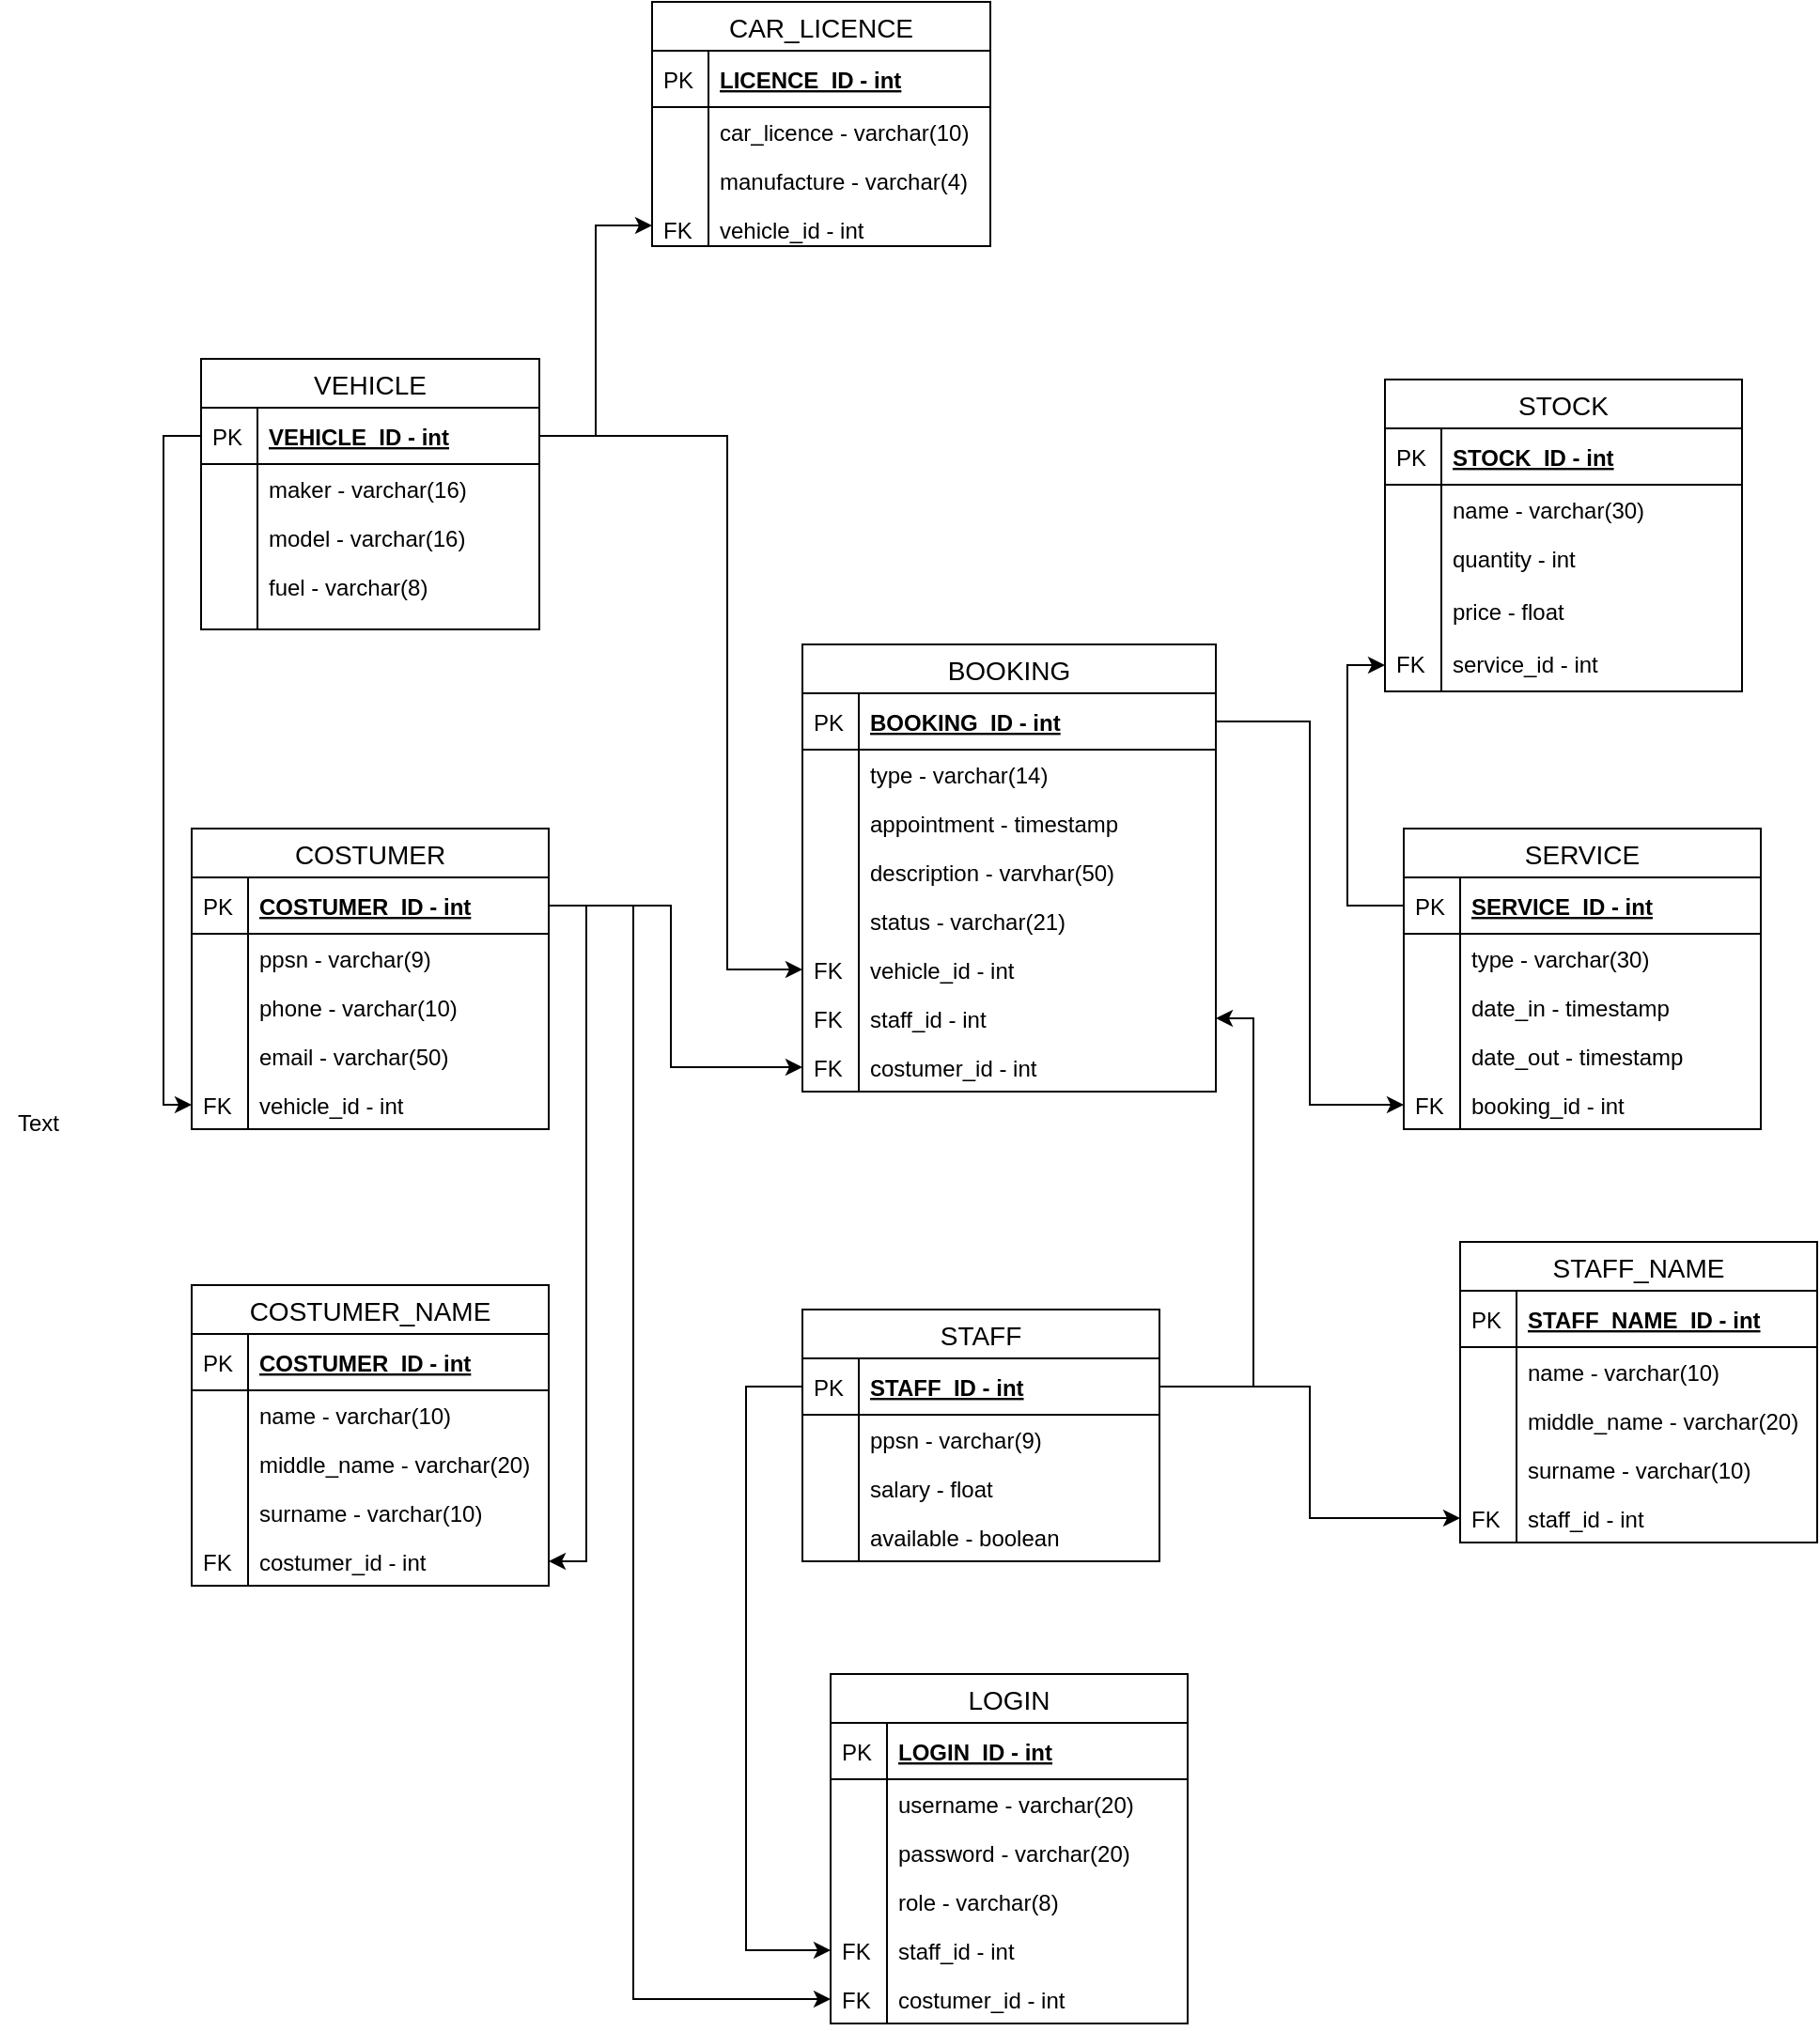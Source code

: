 <mxfile version="13.1.14" type="device"><diagram id="qz4JZk3jfuZFxjIquhuY" name="Page-1"><mxGraphModel dx="1987" dy="1612" grid="1" gridSize="10" guides="1" tooltips="1" connect="1" arrows="1" fold="1" page="1" pageScale="1" pageWidth="827" pageHeight="1169" math="0" shadow="0"><root><mxCell id="0"/><mxCell id="1" parent="0"/><mxCell id="4ERzhH2UeLs3n8qs2pCF-2" value="VEHICLE" style="swimlane;fontStyle=0;childLayout=stackLayout;horizontal=1;startSize=26;horizontalStack=0;resizeParent=1;resizeParentMax=0;resizeLast=0;collapsible=1;marginBottom=0;align=center;fontSize=14;" parent="1" vertex="1"><mxGeometry x="30" y="20" width="180" height="144" as="geometry"/></mxCell><mxCell id="4ERzhH2UeLs3n8qs2pCF-3" value="VEHICLE_ID - int" style="shape=partialRectangle;top=0;left=0;right=0;bottom=1;align=left;verticalAlign=middle;fillColor=none;spacingLeft=34;spacingRight=4;overflow=hidden;rotatable=0;points=[[0,0.5],[1,0.5]];portConstraint=eastwest;dropTarget=0;fontStyle=5;fontSize=12;" parent="4ERzhH2UeLs3n8qs2pCF-2" vertex="1"><mxGeometry y="26" width="180" height="30" as="geometry"/></mxCell><mxCell id="4ERzhH2UeLs3n8qs2pCF-4" value="PK" style="shape=partialRectangle;top=0;left=0;bottom=0;fillColor=none;align=left;verticalAlign=middle;spacingLeft=4;spacingRight=4;overflow=hidden;rotatable=0;points=[];portConstraint=eastwest;part=1;fontSize=12;" parent="4ERzhH2UeLs3n8qs2pCF-3" vertex="1" connectable="0"><mxGeometry width="30" height="30" as="geometry"/></mxCell><mxCell id="4ERzhH2UeLs3n8qs2pCF-5" value="maker - varchar(16)" style="shape=partialRectangle;top=0;left=0;right=0;bottom=0;align=left;verticalAlign=top;fillColor=none;spacingLeft=34;spacingRight=4;overflow=hidden;rotatable=0;points=[[0,0.5],[1,0.5]];portConstraint=eastwest;dropTarget=0;fontSize=12;" parent="4ERzhH2UeLs3n8qs2pCF-2" vertex="1"><mxGeometry y="56" width="180" height="26" as="geometry"/></mxCell><mxCell id="4ERzhH2UeLs3n8qs2pCF-6" value="" style="shape=partialRectangle;top=0;left=0;bottom=0;fillColor=none;align=left;verticalAlign=top;spacingLeft=4;spacingRight=4;overflow=hidden;rotatable=0;points=[];portConstraint=eastwest;part=1;fontSize=12;" parent="4ERzhH2UeLs3n8qs2pCF-5" vertex="1" connectable="0"><mxGeometry width="30" height="26" as="geometry"/></mxCell><mxCell id="4ERzhH2UeLs3n8qs2pCF-7" value="model - varchar(16)" style="shape=partialRectangle;top=0;left=0;right=0;bottom=0;align=left;verticalAlign=top;fillColor=none;spacingLeft=34;spacingRight=4;overflow=hidden;rotatable=0;points=[[0,0.5],[1,0.5]];portConstraint=eastwest;dropTarget=0;fontSize=12;" parent="4ERzhH2UeLs3n8qs2pCF-2" vertex="1"><mxGeometry y="82" width="180" height="26" as="geometry"/></mxCell><mxCell id="4ERzhH2UeLs3n8qs2pCF-8" value="" style="shape=partialRectangle;top=0;left=0;bottom=0;fillColor=none;align=left;verticalAlign=top;spacingLeft=4;spacingRight=4;overflow=hidden;rotatable=0;points=[];portConstraint=eastwest;part=1;fontSize=12;" parent="4ERzhH2UeLs3n8qs2pCF-7" vertex="1" connectable="0"><mxGeometry width="30" height="26" as="geometry"/></mxCell><mxCell id="Tuq_BzEHSsN0yFVheUl9-73" value="fuel - varchar(8)" style="shape=partialRectangle;top=0;left=0;right=0;bottom=0;align=left;verticalAlign=top;fillColor=none;spacingLeft=34;spacingRight=4;overflow=hidden;rotatable=0;points=[[0,0.5],[1,0.5]];portConstraint=eastwest;dropTarget=0;fontSize=12;" parent="4ERzhH2UeLs3n8qs2pCF-2" vertex="1"><mxGeometry y="108" width="180" height="26" as="geometry"/></mxCell><mxCell id="Tuq_BzEHSsN0yFVheUl9-74" value="" style="shape=partialRectangle;top=0;left=0;bottom=0;fillColor=none;align=left;verticalAlign=top;spacingLeft=4;spacingRight=4;overflow=hidden;rotatable=0;points=[];portConstraint=eastwest;part=1;fontSize=12;" parent="Tuq_BzEHSsN0yFVheUl9-73" vertex="1" connectable="0"><mxGeometry width="30" height="26" as="geometry"/></mxCell><mxCell id="4ERzhH2UeLs3n8qs2pCF-11" value="" style="shape=partialRectangle;top=0;left=0;right=0;bottom=0;align=left;verticalAlign=top;fillColor=none;spacingLeft=34;spacingRight=4;overflow=hidden;rotatable=0;points=[[0,0.5],[1,0.5]];portConstraint=eastwest;dropTarget=0;fontSize=12;" parent="4ERzhH2UeLs3n8qs2pCF-2" vertex="1"><mxGeometry y="134" width="180" height="10" as="geometry"/></mxCell><mxCell id="4ERzhH2UeLs3n8qs2pCF-12" value="" style="shape=partialRectangle;top=0;left=0;bottom=0;fillColor=none;align=left;verticalAlign=top;spacingLeft=4;spacingRight=4;overflow=hidden;rotatable=0;points=[];portConstraint=eastwest;part=1;fontSize=12;" parent="4ERzhH2UeLs3n8qs2pCF-11" vertex="1" connectable="0"><mxGeometry width="30" height="10" as="geometry"/></mxCell><mxCell id="4ERzhH2UeLs3n8qs2pCF-25" value="STOCK" style="swimlane;fontStyle=0;childLayout=stackLayout;horizontal=1;startSize=26;horizontalStack=0;resizeParent=1;resizeParentMax=0;resizeLast=0;collapsible=1;marginBottom=0;align=center;fontSize=14;" parent="1" vertex="1"><mxGeometry x="660" y="31" width="190" height="166" as="geometry"/></mxCell><mxCell id="4ERzhH2UeLs3n8qs2pCF-26" value="STOCK_ID - int" style="shape=partialRectangle;top=0;left=0;right=0;bottom=1;align=left;verticalAlign=middle;fillColor=none;spacingLeft=34;spacingRight=4;overflow=hidden;rotatable=0;points=[[0,0.5],[1,0.5]];portConstraint=eastwest;dropTarget=0;fontStyle=5;fontSize=12;" parent="4ERzhH2UeLs3n8qs2pCF-25" vertex="1"><mxGeometry y="26" width="190" height="30" as="geometry"/></mxCell><mxCell id="4ERzhH2UeLs3n8qs2pCF-27" value="PK" style="shape=partialRectangle;top=0;left=0;bottom=0;fillColor=none;align=left;verticalAlign=middle;spacingLeft=4;spacingRight=4;overflow=hidden;rotatable=0;points=[];portConstraint=eastwest;part=1;fontSize=12;" parent="4ERzhH2UeLs3n8qs2pCF-26" vertex="1" connectable="0"><mxGeometry width="30" height="30" as="geometry"/></mxCell><mxCell id="4ERzhH2UeLs3n8qs2pCF-28" value="name - varchar(30)" style="shape=partialRectangle;top=0;left=0;right=0;bottom=0;align=left;verticalAlign=top;fillColor=none;spacingLeft=34;spacingRight=4;overflow=hidden;rotatable=0;points=[[0,0.5],[1,0.5]];portConstraint=eastwest;dropTarget=0;fontSize=12;" parent="4ERzhH2UeLs3n8qs2pCF-25" vertex="1"><mxGeometry y="56" width="190" height="26" as="geometry"/></mxCell><mxCell id="4ERzhH2UeLs3n8qs2pCF-29" value="" style="shape=partialRectangle;top=0;left=0;bottom=0;fillColor=none;align=left;verticalAlign=top;spacingLeft=4;spacingRight=4;overflow=hidden;rotatable=0;points=[];portConstraint=eastwest;part=1;fontSize=12;" parent="4ERzhH2UeLs3n8qs2pCF-28" vertex="1" connectable="0"><mxGeometry width="30" height="26" as="geometry"/></mxCell><mxCell id="Tuq_BzEHSsN0yFVheUl9-56" value="quantity - int" style="shape=partialRectangle;top=0;left=0;right=0;bottom=0;align=left;verticalAlign=top;fillColor=none;spacingLeft=34;spacingRight=4;overflow=hidden;rotatable=0;points=[[0,0.5],[1,0.5]];portConstraint=eastwest;dropTarget=0;fontSize=12;" parent="4ERzhH2UeLs3n8qs2pCF-25" vertex="1"><mxGeometry y="82" width="190" height="28" as="geometry"/></mxCell><mxCell id="Tuq_BzEHSsN0yFVheUl9-57" value="" style="shape=partialRectangle;top=0;left=0;bottom=0;fillColor=none;align=left;verticalAlign=top;spacingLeft=4;spacingRight=4;overflow=hidden;rotatable=0;points=[];portConstraint=eastwest;part=1;fontSize=12;" parent="Tuq_BzEHSsN0yFVheUl9-56" vertex="1" connectable="0"><mxGeometry width="30" height="28" as="geometry"/></mxCell><mxCell id="4ERzhH2UeLs3n8qs2pCF-32" value="price - float&#10;" style="shape=partialRectangle;top=0;left=0;right=0;bottom=0;align=left;verticalAlign=top;fillColor=none;spacingLeft=34;spacingRight=4;overflow=hidden;rotatable=0;points=[[0,0.5],[1,0.5]];portConstraint=eastwest;dropTarget=0;fontSize=12;" parent="4ERzhH2UeLs3n8qs2pCF-25" vertex="1"><mxGeometry y="110" width="190" height="28" as="geometry"/></mxCell><mxCell id="4ERzhH2UeLs3n8qs2pCF-33" value="" style="shape=partialRectangle;top=0;left=0;bottom=0;fillColor=none;align=left;verticalAlign=top;spacingLeft=4;spacingRight=4;overflow=hidden;rotatable=0;points=[];portConstraint=eastwest;part=1;fontSize=12;" parent="4ERzhH2UeLs3n8qs2pCF-32" vertex="1" connectable="0"><mxGeometry width="30" height="28" as="geometry"/></mxCell><mxCell id="4ERzhH2UeLs3n8qs2pCF-38" value="service_id - int" style="shape=partialRectangle;top=0;left=0;right=0;bottom=0;align=left;verticalAlign=top;fillColor=none;spacingLeft=34;spacingRight=4;overflow=hidden;rotatable=0;points=[[0,0.5],[1,0.5]];portConstraint=eastwest;dropTarget=0;fontSize=12;" parent="4ERzhH2UeLs3n8qs2pCF-25" vertex="1"><mxGeometry y="138" width="190" height="28" as="geometry"/></mxCell><mxCell id="4ERzhH2UeLs3n8qs2pCF-39" value="FK" style="shape=partialRectangle;top=0;left=0;bottom=0;fillColor=none;align=left;verticalAlign=top;spacingLeft=4;spacingRight=4;overflow=hidden;rotatable=0;points=[];portConstraint=eastwest;part=1;fontSize=12;" parent="4ERzhH2UeLs3n8qs2pCF-38" vertex="1" connectable="0"><mxGeometry width="30" height="28" as="geometry"/></mxCell><mxCell id="2eVNGJnKxN83j6mbkFAS-1" value="BOOKING" style="swimlane;fontStyle=0;childLayout=stackLayout;horizontal=1;startSize=26;horizontalStack=0;resizeParent=1;resizeParentMax=0;resizeLast=0;collapsible=1;marginBottom=0;align=center;fontSize=14;" parent="1" vertex="1"><mxGeometry x="350" y="172" width="220" height="238" as="geometry"/></mxCell><mxCell id="2eVNGJnKxN83j6mbkFAS-2" value="BOOKING_ID - int" style="shape=partialRectangle;top=0;left=0;right=0;bottom=1;align=left;verticalAlign=middle;fillColor=none;spacingLeft=34;spacingRight=4;overflow=hidden;rotatable=0;points=[[0,0.5],[1,0.5]];portConstraint=eastwest;dropTarget=0;fontStyle=5;fontSize=12;" parent="2eVNGJnKxN83j6mbkFAS-1" vertex="1"><mxGeometry y="26" width="220" height="30" as="geometry"/></mxCell><mxCell id="2eVNGJnKxN83j6mbkFAS-3" value="PK" style="shape=partialRectangle;top=0;left=0;bottom=0;fillColor=none;align=left;verticalAlign=middle;spacingLeft=4;spacingRight=4;overflow=hidden;rotatable=0;points=[];portConstraint=eastwest;part=1;fontSize=12;" parent="2eVNGJnKxN83j6mbkFAS-2" vertex="1" connectable="0"><mxGeometry width="30" height="30" as="geometry"/></mxCell><mxCell id="2eVNGJnKxN83j6mbkFAS-6" value="type - varchar(14)" style="shape=partialRectangle;top=0;left=0;right=0;bottom=0;align=left;verticalAlign=top;fillColor=none;spacingLeft=34;spacingRight=4;overflow=hidden;rotatable=0;points=[[0,0.5],[1,0.5]];portConstraint=eastwest;dropTarget=0;fontSize=12;" parent="2eVNGJnKxN83j6mbkFAS-1" vertex="1"><mxGeometry y="56" width="220" height="26" as="geometry"/></mxCell><mxCell id="2eVNGJnKxN83j6mbkFAS-7" value="" style="shape=partialRectangle;top=0;left=0;bottom=0;fillColor=none;align=left;verticalAlign=top;spacingLeft=4;spacingRight=4;overflow=hidden;rotatable=0;points=[];portConstraint=eastwest;part=1;fontSize=12;" parent="2eVNGJnKxN83j6mbkFAS-6" vertex="1" connectable="0"><mxGeometry width="30" height="26" as="geometry"/></mxCell><mxCell id="2eVNGJnKxN83j6mbkFAS-4" value="appointment - timestamp" style="shape=partialRectangle;top=0;left=0;right=0;bottom=0;align=left;verticalAlign=top;fillColor=none;spacingLeft=34;spacingRight=4;overflow=hidden;rotatable=0;points=[[0,0.5],[1,0.5]];portConstraint=eastwest;dropTarget=0;fontSize=12;" parent="2eVNGJnKxN83j6mbkFAS-1" vertex="1"><mxGeometry y="82" width="220" height="26" as="geometry"/></mxCell><mxCell id="2eVNGJnKxN83j6mbkFAS-5" value="" style="shape=partialRectangle;top=0;left=0;bottom=0;fillColor=none;align=left;verticalAlign=top;spacingLeft=4;spacingRight=4;overflow=hidden;rotatable=0;points=[];portConstraint=eastwest;part=1;fontSize=12;" parent="2eVNGJnKxN83j6mbkFAS-4" vertex="1" connectable="0"><mxGeometry width="30" height="26" as="geometry"/></mxCell><mxCell id="Tuq_BzEHSsN0yFVheUl9-75" value="description - varvhar(50)" style="shape=partialRectangle;top=0;left=0;right=0;bottom=0;align=left;verticalAlign=top;fillColor=none;spacingLeft=34;spacingRight=4;overflow=hidden;rotatable=0;points=[[0,0.5],[1,0.5]];portConstraint=eastwest;dropTarget=0;fontSize=12;" parent="2eVNGJnKxN83j6mbkFAS-1" vertex="1"><mxGeometry y="108" width="220" height="26" as="geometry"/></mxCell><mxCell id="Tuq_BzEHSsN0yFVheUl9-76" value="" style="shape=partialRectangle;top=0;left=0;bottom=0;fillColor=none;align=left;verticalAlign=top;spacingLeft=4;spacingRight=4;overflow=hidden;rotatable=0;points=[];portConstraint=eastwest;part=1;fontSize=12;" parent="Tuq_BzEHSsN0yFVheUl9-75" vertex="1" connectable="0"><mxGeometry width="30" height="26" as="geometry"/></mxCell><mxCell id="uITkpi63K8AS3LHC8V28-1" value="status - varchar(21)" style="shape=partialRectangle;top=0;left=0;right=0;bottom=0;align=left;verticalAlign=top;fillColor=none;spacingLeft=34;spacingRight=4;overflow=hidden;rotatable=0;points=[[0,0.5],[1,0.5]];portConstraint=eastwest;dropTarget=0;fontSize=12;" vertex="1" parent="2eVNGJnKxN83j6mbkFAS-1"><mxGeometry y="134" width="220" height="26" as="geometry"/></mxCell><mxCell id="uITkpi63K8AS3LHC8V28-2" value="" style="shape=partialRectangle;top=0;left=0;bottom=0;fillColor=none;align=left;verticalAlign=top;spacingLeft=4;spacingRight=4;overflow=hidden;rotatable=0;points=[];portConstraint=eastwest;part=1;fontSize=12;" vertex="1" connectable="0" parent="uITkpi63K8AS3LHC8V28-1"><mxGeometry width="30" height="26" as="geometry"/></mxCell><mxCell id="2eVNGJnKxN83j6mbkFAS-8" value="vehicle_id - int" style="shape=partialRectangle;top=0;left=0;right=0;bottom=0;align=left;verticalAlign=top;fillColor=none;spacingLeft=34;spacingRight=4;overflow=hidden;rotatable=0;points=[[0,0.5],[1,0.5]];portConstraint=eastwest;dropTarget=0;fontSize=12;" parent="2eVNGJnKxN83j6mbkFAS-1" vertex="1"><mxGeometry y="160" width="220" height="26" as="geometry"/></mxCell><mxCell id="2eVNGJnKxN83j6mbkFAS-9" value="FK" style="shape=partialRectangle;top=0;left=0;bottom=0;fillColor=none;align=left;verticalAlign=top;spacingLeft=4;spacingRight=4;overflow=hidden;rotatable=0;points=[];portConstraint=eastwest;part=1;fontSize=12;" parent="2eVNGJnKxN83j6mbkFAS-8" vertex="1" connectable="0"><mxGeometry width="30" height="26" as="geometry"/></mxCell><mxCell id="2eVNGJnKxN83j6mbkFAS-34" value="staff_id - int" style="shape=partialRectangle;top=0;left=0;right=0;bottom=0;align=left;verticalAlign=top;fillColor=none;spacingLeft=34;spacingRight=4;overflow=hidden;rotatable=0;points=[[0,0.5],[1,0.5]];portConstraint=eastwest;dropTarget=0;fontSize=12;" parent="2eVNGJnKxN83j6mbkFAS-1" vertex="1"><mxGeometry y="186" width="220" height="26" as="geometry"/></mxCell><mxCell id="2eVNGJnKxN83j6mbkFAS-35" value="FK" style="shape=partialRectangle;top=0;left=0;bottom=0;fillColor=none;align=left;verticalAlign=top;spacingLeft=4;spacingRight=4;overflow=hidden;rotatable=0;points=[];portConstraint=eastwest;part=1;fontSize=12;" parent="2eVNGJnKxN83j6mbkFAS-34" vertex="1" connectable="0"><mxGeometry width="30" height="26" as="geometry"/></mxCell><mxCell id="2eVNGJnKxN83j6mbkFAS-10" value="costumer_id - int" style="shape=partialRectangle;top=0;left=0;right=0;bottom=0;align=left;verticalAlign=top;fillColor=none;spacingLeft=34;spacingRight=4;overflow=hidden;rotatable=0;points=[[0,0.5],[1,0.5]];portConstraint=eastwest;dropTarget=0;fontSize=12;" parent="2eVNGJnKxN83j6mbkFAS-1" vertex="1"><mxGeometry y="212" width="220" height="26" as="geometry"/></mxCell><mxCell id="2eVNGJnKxN83j6mbkFAS-11" value="FK" style="shape=partialRectangle;top=0;left=0;bottom=0;fillColor=none;align=left;verticalAlign=top;spacingLeft=4;spacingRight=4;overflow=hidden;rotatable=0;points=[];portConstraint=eastwest;part=1;fontSize=12;" parent="2eVNGJnKxN83j6mbkFAS-10" vertex="1" connectable="0"><mxGeometry width="30" height="26" as="geometry"/></mxCell><mxCell id="2eVNGJnKxN83j6mbkFAS-37" style="edgeStyle=orthogonalEdgeStyle;rounded=0;orthogonalLoop=1;jettySize=auto;html=1;entryX=0;entryY=0.5;entryDx=0;entryDy=0;" parent="1" source="4ERzhH2UeLs3n8qs2pCF-3" target="2eVNGJnKxN83j6mbkFAS-8" edge="1"><mxGeometry relative="1" as="geometry"><Array as="points"><mxPoint x="310" y="61"/><mxPoint x="310" y="345"/></Array></mxGeometry></mxCell><mxCell id="2eVNGJnKxN83j6mbkFAS-38" style="edgeStyle=orthogonalEdgeStyle;rounded=0;orthogonalLoop=1;jettySize=auto;html=1;entryX=1;entryY=0.5;entryDx=0;entryDy=0;exitX=1;exitY=0.5;exitDx=0;exitDy=0;" parent="1" source="4ERzhH2UeLs3n8qs2pCF-15" target="2eVNGJnKxN83j6mbkFAS-34" edge="1"><mxGeometry relative="1" as="geometry"/></mxCell><mxCell id="2eVNGJnKxN83j6mbkFAS-41" style="edgeStyle=orthogonalEdgeStyle;rounded=0;orthogonalLoop=1;jettySize=auto;html=1;entryX=0;entryY=0.5;entryDx=0;entryDy=0;" parent="1" source="4ERzhH2UeLs3n8qs2pCF-41" target="2eVNGJnKxN83j6mbkFAS-10" edge="1"><mxGeometry relative="1" as="geometry"><Array as="points"><mxPoint x="280" y="311"/><mxPoint x="280" y="397"/></Array></mxGeometry></mxCell><mxCell id="Tuq_BzEHSsN0yFVheUl9-27" style="edgeStyle=orthogonalEdgeStyle;rounded=0;orthogonalLoop=1;jettySize=auto;html=1;entryX=0;entryY=0.5;entryDx=0;entryDy=0;" parent="1" source="4ERzhH2UeLs3n8qs2pCF-3" target="Tuq_BzEHSsN0yFVheUl9-12" edge="1"><mxGeometry relative="1" as="geometry"/></mxCell><mxCell id="Tuq_BzEHSsN0yFVheUl9-28" style="edgeStyle=orthogonalEdgeStyle;rounded=0;orthogonalLoop=1;jettySize=auto;html=1;entryX=0;entryY=0.5;entryDx=0;entryDy=0;" parent="1" source="4ERzhH2UeLs3n8qs2pCF-15" target="Tuq_BzEHSsN0yFVheUl9-25" edge="1"><mxGeometry relative="1" as="geometry"/></mxCell><mxCell id="Tuq_BzEHSsN0yFVheUl9-51" style="edgeStyle=orthogonalEdgeStyle;rounded=0;orthogonalLoop=1;jettySize=auto;html=1;entryX=1;entryY=0.5;entryDx=0;entryDy=0;exitX=1;exitY=0.5;exitDx=0;exitDy=0;" parent="1" source="4ERzhH2UeLs3n8qs2pCF-41" target="Tuq_BzEHSsN0yFVheUl9-38" edge="1"><mxGeometry relative="1" as="geometry"/></mxCell><mxCell id="4ERzhH2UeLs3n8qs2pCF-40" value="COSTUMER" style="swimlane;fontStyle=0;childLayout=stackLayout;horizontal=1;startSize=26;horizontalStack=0;resizeParent=1;resizeParentMax=0;resizeLast=0;collapsible=1;marginBottom=0;align=center;fontSize=14;" parent="1" vertex="1"><mxGeometry x="25" y="270" width="190" height="160" as="geometry"/></mxCell><mxCell id="4ERzhH2UeLs3n8qs2pCF-41" value="COSTUMER_ID - int" style="shape=partialRectangle;top=0;left=0;right=0;bottom=1;align=left;verticalAlign=middle;fillColor=none;spacingLeft=34;spacingRight=4;overflow=hidden;rotatable=0;points=[[0,0.5],[1,0.5]];portConstraint=eastwest;dropTarget=0;fontStyle=5;fontSize=12;" parent="4ERzhH2UeLs3n8qs2pCF-40" vertex="1"><mxGeometry y="26" width="190" height="30" as="geometry"/></mxCell><mxCell id="4ERzhH2UeLs3n8qs2pCF-42" value="PK" style="shape=partialRectangle;top=0;left=0;bottom=0;fillColor=none;align=left;verticalAlign=middle;spacingLeft=4;spacingRight=4;overflow=hidden;rotatable=0;points=[];portConstraint=eastwest;part=1;fontSize=12;" parent="4ERzhH2UeLs3n8qs2pCF-41" vertex="1" connectable="0"><mxGeometry width="30" height="30" as="geometry"/></mxCell><mxCell id="4ERzhH2UeLs3n8qs2pCF-45" value="ppsn - varchar(9)" style="shape=partialRectangle;top=0;left=0;right=0;bottom=0;align=left;verticalAlign=top;fillColor=none;spacingLeft=34;spacingRight=4;overflow=hidden;rotatable=0;points=[[0,0.5],[1,0.5]];portConstraint=eastwest;dropTarget=0;fontSize=12;" parent="4ERzhH2UeLs3n8qs2pCF-40" vertex="1"><mxGeometry y="56" width="190" height="26" as="geometry"/></mxCell><mxCell id="4ERzhH2UeLs3n8qs2pCF-46" value="" style="shape=partialRectangle;top=0;left=0;bottom=0;fillColor=none;align=left;verticalAlign=top;spacingLeft=4;spacingRight=4;overflow=hidden;rotatable=0;points=[];portConstraint=eastwest;part=1;fontSize=12;" parent="4ERzhH2UeLs3n8qs2pCF-45" vertex="1" connectable="0"><mxGeometry width="30" height="26" as="geometry"/></mxCell><mxCell id="4ERzhH2UeLs3n8qs2pCF-49" value="phone - varchar(10)" style="shape=partialRectangle;top=0;left=0;right=0;bottom=0;align=left;verticalAlign=top;fillColor=none;spacingLeft=34;spacingRight=4;overflow=hidden;rotatable=0;points=[[0,0.5],[1,0.5]];portConstraint=eastwest;dropTarget=0;fontSize=12;" parent="4ERzhH2UeLs3n8qs2pCF-40" vertex="1"><mxGeometry y="82" width="190" height="26" as="geometry"/></mxCell><mxCell id="4ERzhH2UeLs3n8qs2pCF-50" value="" style="shape=partialRectangle;top=0;left=0;bottom=0;fillColor=none;align=left;verticalAlign=top;spacingLeft=4;spacingRight=4;overflow=hidden;rotatable=0;points=[];portConstraint=eastwest;part=1;fontSize=12;" parent="4ERzhH2UeLs3n8qs2pCF-49" vertex="1" connectable="0"><mxGeometry width="30" height="26" as="geometry"/></mxCell><mxCell id="4ERzhH2UeLs3n8qs2pCF-47" value="email - varchar(50)" style="shape=partialRectangle;top=0;left=0;right=0;bottom=0;align=left;verticalAlign=top;fillColor=none;spacingLeft=34;spacingRight=4;overflow=hidden;rotatable=0;points=[[0,0.5],[1,0.5]];portConstraint=eastwest;dropTarget=0;fontSize=12;" parent="4ERzhH2UeLs3n8qs2pCF-40" vertex="1"><mxGeometry y="108" width="190" height="26" as="geometry"/></mxCell><mxCell id="4ERzhH2UeLs3n8qs2pCF-48" value="" style="shape=partialRectangle;top=0;left=0;bottom=0;fillColor=none;align=left;verticalAlign=top;spacingLeft=4;spacingRight=4;overflow=hidden;rotatable=0;points=[];portConstraint=eastwest;part=1;fontSize=12;" parent="4ERzhH2UeLs3n8qs2pCF-47" vertex="1" connectable="0"><mxGeometry width="30" height="26" as="geometry"/></mxCell><mxCell id="4ERzhH2UeLs3n8qs2pCF-43" value="vehicle_id - int" style="shape=partialRectangle;top=0;left=0;right=0;bottom=0;align=left;verticalAlign=top;fillColor=none;spacingLeft=34;spacingRight=4;overflow=hidden;rotatable=0;points=[[0,0.5],[1,0.5]];portConstraint=eastwest;dropTarget=0;fontSize=12;" parent="4ERzhH2UeLs3n8qs2pCF-40" vertex="1"><mxGeometry y="134" width="190" height="26" as="geometry"/></mxCell><mxCell id="4ERzhH2UeLs3n8qs2pCF-44" value="FK" style="shape=partialRectangle;top=0;left=0;bottom=0;fillColor=none;align=left;verticalAlign=top;spacingLeft=4;spacingRight=4;overflow=hidden;rotatable=0;points=[];portConstraint=eastwest;part=1;fontSize=12;" parent="4ERzhH2UeLs3n8qs2pCF-43" vertex="1" connectable="0"><mxGeometry width="30" height="26" as="geometry"/></mxCell><mxCell id="2eVNGJnKxN83j6mbkFAS-12" value="SERVICE" style="swimlane;fontStyle=0;childLayout=stackLayout;horizontal=1;startSize=26;horizontalStack=0;resizeParent=1;resizeParentMax=0;resizeLast=0;collapsible=1;marginBottom=0;align=center;fontSize=14;" parent="1" vertex="1"><mxGeometry x="670" y="270" width="190" height="160" as="geometry"/></mxCell><mxCell id="2eVNGJnKxN83j6mbkFAS-13" value="SERVICE_ID - int" style="shape=partialRectangle;top=0;left=0;right=0;bottom=1;align=left;verticalAlign=middle;fillColor=none;spacingLeft=34;spacingRight=4;overflow=hidden;rotatable=0;points=[[0,0.5],[1,0.5]];portConstraint=eastwest;dropTarget=0;fontStyle=5;fontSize=12;" parent="2eVNGJnKxN83j6mbkFAS-12" vertex="1"><mxGeometry y="26" width="190" height="30" as="geometry"/></mxCell><mxCell id="2eVNGJnKxN83j6mbkFAS-14" value="PK" style="shape=partialRectangle;top=0;left=0;bottom=0;fillColor=none;align=left;verticalAlign=middle;spacingLeft=4;spacingRight=4;overflow=hidden;rotatable=0;points=[];portConstraint=eastwest;part=1;fontSize=12;" parent="2eVNGJnKxN83j6mbkFAS-13" vertex="1" connectable="0"><mxGeometry width="30" height="30" as="geometry"/></mxCell><mxCell id="2eVNGJnKxN83j6mbkFAS-15" value="type - varchar(30)" style="shape=partialRectangle;top=0;left=0;right=0;bottom=0;align=left;verticalAlign=top;fillColor=none;spacingLeft=34;spacingRight=4;overflow=hidden;rotatable=0;points=[[0,0.5],[1,0.5]];portConstraint=eastwest;dropTarget=0;fontSize=12;" parent="2eVNGJnKxN83j6mbkFAS-12" vertex="1"><mxGeometry y="56" width="190" height="26" as="geometry"/></mxCell><mxCell id="2eVNGJnKxN83j6mbkFAS-16" value="" style="shape=partialRectangle;top=0;left=0;bottom=0;fillColor=none;align=left;verticalAlign=top;spacingLeft=4;spacingRight=4;overflow=hidden;rotatable=0;points=[];portConstraint=eastwest;part=1;fontSize=12;" parent="2eVNGJnKxN83j6mbkFAS-15" vertex="1" connectable="0"><mxGeometry width="30" height="26" as="geometry"/></mxCell><mxCell id="2eVNGJnKxN83j6mbkFAS-19" value="date_in - timestamp" style="shape=partialRectangle;top=0;left=0;right=0;bottom=0;align=left;verticalAlign=top;fillColor=none;spacingLeft=34;spacingRight=4;overflow=hidden;rotatable=0;points=[[0,0.5],[1,0.5]];portConstraint=eastwest;dropTarget=0;fontSize=12;" parent="2eVNGJnKxN83j6mbkFAS-12" vertex="1"><mxGeometry y="82" width="190" height="26" as="geometry"/></mxCell><mxCell id="2eVNGJnKxN83j6mbkFAS-20" value="" style="shape=partialRectangle;top=0;left=0;bottom=0;fillColor=none;align=left;verticalAlign=top;spacingLeft=4;spacingRight=4;overflow=hidden;rotatable=0;points=[];portConstraint=eastwest;part=1;fontSize=12;" parent="2eVNGJnKxN83j6mbkFAS-19" vertex="1" connectable="0"><mxGeometry width="30" height="26" as="geometry"/></mxCell><mxCell id="2eVNGJnKxN83j6mbkFAS-17" value="date_out - timestamp" style="shape=partialRectangle;top=0;left=0;right=0;bottom=0;align=left;verticalAlign=top;fillColor=none;spacingLeft=34;spacingRight=4;overflow=hidden;rotatable=0;points=[[0,0.5],[1,0.5]];portConstraint=eastwest;dropTarget=0;fontSize=12;" parent="2eVNGJnKxN83j6mbkFAS-12" vertex="1"><mxGeometry y="108" width="190" height="26" as="geometry"/></mxCell><mxCell id="2eVNGJnKxN83j6mbkFAS-18" value="" style="shape=partialRectangle;top=0;left=0;bottom=0;fillColor=none;align=left;verticalAlign=top;spacingLeft=4;spacingRight=4;overflow=hidden;rotatable=0;points=[];portConstraint=eastwest;part=1;fontSize=12;" parent="2eVNGJnKxN83j6mbkFAS-17" vertex="1" connectable="0"><mxGeometry width="30" height="26" as="geometry"/></mxCell><mxCell id="2eVNGJnKxN83j6mbkFAS-21" value="booking_id - int" style="shape=partialRectangle;top=0;left=0;right=0;bottom=0;align=left;verticalAlign=top;fillColor=none;spacingLeft=34;spacingRight=4;overflow=hidden;rotatable=0;points=[[0,0.5],[1,0.5]];portConstraint=eastwest;dropTarget=0;fontSize=12;" parent="2eVNGJnKxN83j6mbkFAS-12" vertex="1"><mxGeometry y="134" width="190" height="26" as="geometry"/></mxCell><mxCell id="2eVNGJnKxN83j6mbkFAS-22" value="FK" style="shape=partialRectangle;top=0;left=0;bottom=0;fillColor=none;align=left;verticalAlign=top;spacingLeft=4;spacingRight=4;overflow=hidden;rotatable=0;points=[];portConstraint=eastwest;part=1;fontSize=12;" parent="2eVNGJnKxN83j6mbkFAS-21" vertex="1" connectable="0"><mxGeometry width="30" height="26" as="geometry"/></mxCell><mxCell id="Tuq_BzEHSsN0yFVheUl9-29" value="COSTUMER_NAME" style="swimlane;fontStyle=0;childLayout=stackLayout;horizontal=1;startSize=26;horizontalStack=0;resizeParent=1;resizeParentMax=0;resizeLast=0;collapsible=1;marginBottom=0;align=center;fontSize=14;" parent="1" vertex="1"><mxGeometry x="25" y="513" width="190" height="160" as="geometry"/></mxCell><mxCell id="Tuq_BzEHSsN0yFVheUl9-30" value="COSTUMER_ID - int" style="shape=partialRectangle;top=0;left=0;right=0;bottom=1;align=left;verticalAlign=middle;fillColor=none;spacingLeft=34;spacingRight=4;overflow=hidden;rotatable=0;points=[[0,0.5],[1,0.5]];portConstraint=eastwest;dropTarget=0;fontStyle=5;fontSize=12;" parent="Tuq_BzEHSsN0yFVheUl9-29" vertex="1"><mxGeometry y="26" width="190" height="30" as="geometry"/></mxCell><mxCell id="Tuq_BzEHSsN0yFVheUl9-31" value="PK" style="shape=partialRectangle;top=0;left=0;bottom=0;fillColor=none;align=left;verticalAlign=middle;spacingLeft=4;spacingRight=4;overflow=hidden;rotatable=0;points=[];portConstraint=eastwest;part=1;fontSize=12;" parent="Tuq_BzEHSsN0yFVheUl9-30" vertex="1" connectable="0"><mxGeometry width="30" height="30" as="geometry"/></mxCell><mxCell id="Tuq_BzEHSsN0yFVheUl9-32" value="name - varchar(10)" style="shape=partialRectangle;top=0;left=0;right=0;bottom=0;align=left;verticalAlign=top;fillColor=none;spacingLeft=34;spacingRight=4;overflow=hidden;rotatable=0;points=[[0,0.5],[1,0.5]];portConstraint=eastwest;dropTarget=0;fontSize=12;" parent="Tuq_BzEHSsN0yFVheUl9-29" vertex="1"><mxGeometry y="56" width="190" height="26" as="geometry"/></mxCell><mxCell id="Tuq_BzEHSsN0yFVheUl9-33" value="" style="shape=partialRectangle;top=0;left=0;bottom=0;fillColor=none;align=left;verticalAlign=top;spacingLeft=4;spacingRight=4;overflow=hidden;rotatable=0;points=[];portConstraint=eastwest;part=1;fontSize=12;" parent="Tuq_BzEHSsN0yFVheUl9-32" vertex="1" connectable="0"><mxGeometry width="30" height="26" as="geometry"/></mxCell><mxCell id="Tuq_BzEHSsN0yFVheUl9-34" value="middle_name - varchar(20)" style="shape=partialRectangle;top=0;left=0;right=0;bottom=0;align=left;verticalAlign=top;fillColor=none;spacingLeft=34;spacingRight=4;overflow=hidden;rotatable=0;points=[[0,0.5],[1,0.5]];portConstraint=eastwest;dropTarget=0;fontSize=12;" parent="Tuq_BzEHSsN0yFVheUl9-29" vertex="1"><mxGeometry y="82" width="190" height="26" as="geometry"/></mxCell><mxCell id="Tuq_BzEHSsN0yFVheUl9-35" value="" style="shape=partialRectangle;top=0;left=0;bottom=0;fillColor=none;align=left;verticalAlign=top;spacingLeft=4;spacingRight=4;overflow=hidden;rotatable=0;points=[];portConstraint=eastwest;part=1;fontSize=12;" parent="Tuq_BzEHSsN0yFVheUl9-34" vertex="1" connectable="0"><mxGeometry width="30" height="26" as="geometry"/></mxCell><mxCell id="Tuq_BzEHSsN0yFVheUl9-36" value="surname - varchar(10)" style="shape=partialRectangle;top=0;left=0;right=0;bottom=0;align=left;verticalAlign=top;fillColor=none;spacingLeft=34;spacingRight=4;overflow=hidden;rotatable=0;points=[[0,0.5],[1,0.5]];portConstraint=eastwest;dropTarget=0;fontSize=12;" parent="Tuq_BzEHSsN0yFVheUl9-29" vertex="1"><mxGeometry y="108" width="190" height="26" as="geometry"/></mxCell><mxCell id="Tuq_BzEHSsN0yFVheUl9-37" value="" style="shape=partialRectangle;top=0;left=0;bottom=0;fillColor=none;align=left;verticalAlign=top;spacingLeft=4;spacingRight=4;overflow=hidden;rotatable=0;points=[];portConstraint=eastwest;part=1;fontSize=12;" parent="Tuq_BzEHSsN0yFVheUl9-36" vertex="1" connectable="0"><mxGeometry width="30" height="26" as="geometry"/></mxCell><mxCell id="Tuq_BzEHSsN0yFVheUl9-38" value="costumer_id - int" style="shape=partialRectangle;top=0;left=0;right=0;bottom=0;align=left;verticalAlign=top;fillColor=none;spacingLeft=34;spacingRight=4;overflow=hidden;rotatable=0;points=[[0,0.5],[1,0.5]];portConstraint=eastwest;dropTarget=0;fontSize=12;" parent="Tuq_BzEHSsN0yFVheUl9-29" vertex="1"><mxGeometry y="134" width="190" height="26" as="geometry"/></mxCell><mxCell id="Tuq_BzEHSsN0yFVheUl9-39" value="FK" style="shape=partialRectangle;top=0;left=0;bottom=0;fillColor=none;align=left;verticalAlign=top;spacingLeft=4;spacingRight=4;overflow=hidden;rotatable=0;points=[];portConstraint=eastwest;part=1;fontSize=12;" parent="Tuq_BzEHSsN0yFVheUl9-38" vertex="1" connectable="0"><mxGeometry width="30" height="26" as="geometry"/></mxCell><mxCell id="Tuq_BzEHSsN0yFVheUl9-52" style="edgeStyle=orthogonalEdgeStyle;rounded=0;orthogonalLoop=1;jettySize=auto;html=1;entryX=0;entryY=0.5;entryDx=0;entryDy=0;" parent="1" source="4ERzhH2UeLs3n8qs2pCF-3" target="4ERzhH2UeLs3n8qs2pCF-43" edge="1"><mxGeometry relative="1" as="geometry"/></mxCell><mxCell id="Tuq_BzEHSsN0yFVheUl9-55" style="edgeStyle=orthogonalEdgeStyle;rounded=0;orthogonalLoop=1;jettySize=auto;html=1;entryX=0;entryY=0.5;entryDx=0;entryDy=0;" parent="1" source="2eVNGJnKxN83j6mbkFAS-2" target="2eVNGJnKxN83j6mbkFAS-21" edge="1"><mxGeometry relative="1" as="geometry"/></mxCell><mxCell id="Tuq_BzEHSsN0yFVheUl9-60" style="edgeStyle=orthogonalEdgeStyle;rounded=0;orthogonalLoop=1;jettySize=auto;html=1;entryX=0;entryY=0.5;entryDx=0;entryDy=0;" parent="1" source="2eVNGJnKxN83j6mbkFAS-13" target="4ERzhH2UeLs3n8qs2pCF-38" edge="1"><mxGeometry relative="1" as="geometry"/></mxCell><mxCell id="Tuq_BzEHSsN0yFVheUl9-72" style="edgeStyle=orthogonalEdgeStyle;rounded=0;orthogonalLoop=1;jettySize=auto;html=1;entryX=0;entryY=0.5;entryDx=0;entryDy=0;exitX=0;exitY=0.5;exitDx=0;exitDy=0;" parent="1" source="4ERzhH2UeLs3n8qs2pCF-15" target="Tuq_BzEHSsN0yFVheUl9-70" edge="1"><mxGeometry relative="1" as="geometry"><mxPoint x="215" y="311" as="sourcePoint"/><mxPoint x="360" y="634" as="targetPoint"/><Array as="points"><mxPoint x="320" y="567"/><mxPoint x="320" y="867"/></Array></mxGeometry></mxCell><mxCell id="Tuq_BzEHSsN0yFVheUl9-14" value="STAFF_NAME" style="swimlane;fontStyle=0;childLayout=stackLayout;horizontal=1;startSize=26;horizontalStack=0;resizeParent=1;resizeParentMax=0;resizeLast=0;collapsible=1;marginBottom=0;align=center;fontSize=14;" parent="1" vertex="1"><mxGeometry x="700" y="490" width="190" height="160" as="geometry"/></mxCell><mxCell id="Tuq_BzEHSsN0yFVheUl9-15" value="STAFF_NAME_ID - int" style="shape=partialRectangle;top=0;left=0;right=0;bottom=1;align=left;verticalAlign=middle;fillColor=none;spacingLeft=34;spacingRight=4;overflow=hidden;rotatable=0;points=[[0,0.5],[1,0.5]];portConstraint=eastwest;dropTarget=0;fontStyle=5;fontSize=12;" parent="Tuq_BzEHSsN0yFVheUl9-14" vertex="1"><mxGeometry y="26" width="190" height="30" as="geometry"/></mxCell><mxCell id="Tuq_BzEHSsN0yFVheUl9-16" value="PK" style="shape=partialRectangle;top=0;left=0;bottom=0;fillColor=none;align=left;verticalAlign=middle;spacingLeft=4;spacingRight=4;overflow=hidden;rotatable=0;points=[];portConstraint=eastwest;part=1;fontSize=12;" parent="Tuq_BzEHSsN0yFVheUl9-15" vertex="1" connectable="0"><mxGeometry width="30" height="30" as="geometry"/></mxCell><mxCell id="Tuq_BzEHSsN0yFVheUl9-17" value="name - varchar(10)" style="shape=partialRectangle;top=0;left=0;right=0;bottom=0;align=left;verticalAlign=top;fillColor=none;spacingLeft=34;spacingRight=4;overflow=hidden;rotatable=0;points=[[0,0.5],[1,0.5]];portConstraint=eastwest;dropTarget=0;fontSize=12;" parent="Tuq_BzEHSsN0yFVheUl9-14" vertex="1"><mxGeometry y="56" width="190" height="26" as="geometry"/></mxCell><mxCell id="Tuq_BzEHSsN0yFVheUl9-18" value="" style="shape=partialRectangle;top=0;left=0;bottom=0;fillColor=none;align=left;verticalAlign=top;spacingLeft=4;spacingRight=4;overflow=hidden;rotatable=0;points=[];portConstraint=eastwest;part=1;fontSize=12;" parent="Tuq_BzEHSsN0yFVheUl9-17" vertex="1" connectable="0"><mxGeometry width="30" height="26" as="geometry"/></mxCell><mxCell id="Tuq_BzEHSsN0yFVheUl9-19" value="middle_name - varchar(20)" style="shape=partialRectangle;top=0;left=0;right=0;bottom=0;align=left;verticalAlign=top;fillColor=none;spacingLeft=34;spacingRight=4;overflow=hidden;rotatable=0;points=[[0,0.5],[1,0.5]];portConstraint=eastwest;dropTarget=0;fontSize=12;" parent="Tuq_BzEHSsN0yFVheUl9-14" vertex="1"><mxGeometry y="82" width="190" height="26" as="geometry"/></mxCell><mxCell id="Tuq_BzEHSsN0yFVheUl9-20" value="" style="shape=partialRectangle;top=0;left=0;bottom=0;fillColor=none;align=left;verticalAlign=top;spacingLeft=4;spacingRight=4;overflow=hidden;rotatable=0;points=[];portConstraint=eastwest;part=1;fontSize=12;" parent="Tuq_BzEHSsN0yFVheUl9-19" vertex="1" connectable="0"><mxGeometry width="30" height="26" as="geometry"/></mxCell><mxCell id="Tuq_BzEHSsN0yFVheUl9-21" value="surname - varchar(10)" style="shape=partialRectangle;top=0;left=0;right=0;bottom=0;align=left;verticalAlign=top;fillColor=none;spacingLeft=34;spacingRight=4;overflow=hidden;rotatable=0;points=[[0,0.5],[1,0.5]];portConstraint=eastwest;dropTarget=0;fontSize=12;" parent="Tuq_BzEHSsN0yFVheUl9-14" vertex="1"><mxGeometry y="108" width="190" height="26" as="geometry"/></mxCell><mxCell id="Tuq_BzEHSsN0yFVheUl9-22" value="" style="shape=partialRectangle;top=0;left=0;bottom=0;fillColor=none;align=left;verticalAlign=top;spacingLeft=4;spacingRight=4;overflow=hidden;rotatable=0;points=[];portConstraint=eastwest;part=1;fontSize=12;" parent="Tuq_BzEHSsN0yFVheUl9-21" vertex="1" connectable="0"><mxGeometry width="30" height="26" as="geometry"/></mxCell><mxCell id="Tuq_BzEHSsN0yFVheUl9-25" value="staff_id - int" style="shape=partialRectangle;top=0;left=0;right=0;bottom=0;align=left;verticalAlign=top;fillColor=none;spacingLeft=34;spacingRight=4;overflow=hidden;rotatable=0;points=[[0,0.5],[1,0.5]];portConstraint=eastwest;dropTarget=0;fontSize=12;" parent="Tuq_BzEHSsN0yFVheUl9-14" vertex="1"><mxGeometry y="134" width="190" height="26" as="geometry"/></mxCell><mxCell id="Tuq_BzEHSsN0yFVheUl9-26" value="FK" style="shape=partialRectangle;top=0;left=0;bottom=0;fillColor=none;align=left;verticalAlign=top;spacingLeft=4;spacingRight=4;overflow=hidden;rotatable=0;points=[];portConstraint=eastwest;part=1;fontSize=12;" parent="Tuq_BzEHSsN0yFVheUl9-25" vertex="1" connectable="0"><mxGeometry width="30" height="26" as="geometry"/></mxCell><mxCell id="Tuq_BzEHSsN0yFVheUl9-61" value="LOGIN" style="swimlane;fontStyle=0;childLayout=stackLayout;horizontal=1;startSize=26;horizontalStack=0;resizeParent=1;resizeParentMax=0;resizeLast=0;collapsible=1;marginBottom=0;align=center;fontSize=14;" parent="1" vertex="1"><mxGeometry x="365" y="720" width="190" height="186" as="geometry"/></mxCell><mxCell id="Tuq_BzEHSsN0yFVheUl9-62" value="LOGIN_ID - int" style="shape=partialRectangle;top=0;left=0;right=0;bottom=1;align=left;verticalAlign=middle;fillColor=none;spacingLeft=34;spacingRight=4;overflow=hidden;rotatable=0;points=[[0,0.5],[1,0.5]];portConstraint=eastwest;dropTarget=0;fontStyle=5;fontSize=12;" parent="Tuq_BzEHSsN0yFVheUl9-61" vertex="1"><mxGeometry y="26" width="190" height="30" as="geometry"/></mxCell><mxCell id="Tuq_BzEHSsN0yFVheUl9-63" value="PK" style="shape=partialRectangle;top=0;left=0;bottom=0;fillColor=none;align=left;verticalAlign=middle;spacingLeft=4;spacingRight=4;overflow=hidden;rotatable=0;points=[];portConstraint=eastwest;part=1;fontSize=12;" parent="Tuq_BzEHSsN0yFVheUl9-62" vertex="1" connectable="0"><mxGeometry width="30" height="30" as="geometry"/></mxCell><mxCell id="Tuq_BzEHSsN0yFVheUl9-64" value="username - varchar(20)" style="shape=partialRectangle;top=0;left=0;right=0;bottom=0;align=left;verticalAlign=top;fillColor=none;spacingLeft=34;spacingRight=4;overflow=hidden;rotatable=0;points=[[0,0.5],[1,0.5]];portConstraint=eastwest;dropTarget=0;fontSize=12;" parent="Tuq_BzEHSsN0yFVheUl9-61" vertex="1"><mxGeometry y="56" width="190" height="26" as="geometry"/></mxCell><mxCell id="Tuq_BzEHSsN0yFVheUl9-65" value="" style="shape=partialRectangle;top=0;left=0;bottom=0;fillColor=none;align=left;verticalAlign=top;spacingLeft=4;spacingRight=4;overflow=hidden;rotatable=0;points=[];portConstraint=eastwest;part=1;fontSize=12;" parent="Tuq_BzEHSsN0yFVheUl9-64" vertex="1" connectable="0"><mxGeometry width="30" height="26" as="geometry"/></mxCell><mxCell id="Tuq_BzEHSsN0yFVheUl9-66" value="password - varchar(20)" style="shape=partialRectangle;top=0;left=0;right=0;bottom=0;align=left;verticalAlign=top;fillColor=none;spacingLeft=34;spacingRight=4;overflow=hidden;rotatable=0;points=[[0,0.5],[1,0.5]];portConstraint=eastwest;dropTarget=0;fontSize=12;" parent="Tuq_BzEHSsN0yFVheUl9-61" vertex="1"><mxGeometry y="82" width="190" height="26" as="geometry"/></mxCell><mxCell id="Tuq_BzEHSsN0yFVheUl9-67" value="" style="shape=partialRectangle;top=0;left=0;bottom=0;fillColor=none;align=left;verticalAlign=top;spacingLeft=4;spacingRight=4;overflow=hidden;rotatable=0;points=[];portConstraint=eastwest;part=1;fontSize=12;" parent="Tuq_BzEHSsN0yFVheUl9-66" vertex="1" connectable="0"><mxGeometry width="30" height="26" as="geometry"/></mxCell><mxCell id="Tuq_BzEHSsN0yFVheUl9-68" value="role - varchar(8)" style="shape=partialRectangle;top=0;left=0;right=0;bottom=0;align=left;verticalAlign=top;fillColor=none;spacingLeft=34;spacingRight=4;overflow=hidden;rotatable=0;points=[[0,0.5],[1,0.5]];portConstraint=eastwest;dropTarget=0;fontSize=12;" parent="Tuq_BzEHSsN0yFVheUl9-61" vertex="1"><mxGeometry y="108" width="190" height="26" as="geometry"/></mxCell><mxCell id="Tuq_BzEHSsN0yFVheUl9-69" value="" style="shape=partialRectangle;top=0;left=0;bottom=0;fillColor=none;align=left;verticalAlign=top;spacingLeft=4;spacingRight=4;overflow=hidden;rotatable=0;points=[];portConstraint=eastwest;part=1;fontSize=12;" parent="Tuq_BzEHSsN0yFVheUl9-68" vertex="1" connectable="0"><mxGeometry width="30" height="26" as="geometry"/></mxCell><mxCell id="Tuq_BzEHSsN0yFVheUl9-70" value="staff_id - int" style="shape=partialRectangle;top=0;left=0;right=0;bottom=0;align=left;verticalAlign=top;fillColor=none;spacingLeft=34;spacingRight=4;overflow=hidden;rotatable=0;points=[[0,0.5],[1,0.5]];portConstraint=eastwest;dropTarget=0;fontSize=12;" parent="Tuq_BzEHSsN0yFVheUl9-61" vertex="1"><mxGeometry y="134" width="190" height="26" as="geometry"/></mxCell><mxCell id="Tuq_BzEHSsN0yFVheUl9-71" value="FK" style="shape=partialRectangle;top=0;left=0;bottom=0;fillColor=none;align=left;verticalAlign=top;spacingLeft=4;spacingRight=4;overflow=hidden;rotatable=0;points=[];portConstraint=eastwest;part=1;fontSize=12;" parent="Tuq_BzEHSsN0yFVheUl9-70" vertex="1" connectable="0"><mxGeometry width="30" height="26" as="geometry"/></mxCell><mxCell id="uITkpi63K8AS3LHC8V28-3" value="costumer_id - int" style="shape=partialRectangle;top=0;left=0;right=0;bottom=0;align=left;verticalAlign=top;fillColor=none;spacingLeft=34;spacingRight=4;overflow=hidden;rotatable=0;points=[[0,0.5],[1,0.5]];portConstraint=eastwest;dropTarget=0;fontSize=12;" vertex="1" parent="Tuq_BzEHSsN0yFVheUl9-61"><mxGeometry y="160" width="190" height="26" as="geometry"/></mxCell><mxCell id="uITkpi63K8AS3LHC8V28-4" value="FK" style="shape=partialRectangle;top=0;left=0;bottom=0;fillColor=none;align=left;verticalAlign=top;spacingLeft=4;spacingRight=4;overflow=hidden;rotatable=0;points=[];portConstraint=eastwest;part=1;fontSize=12;" vertex="1" connectable="0" parent="uITkpi63K8AS3LHC8V28-3"><mxGeometry width="30" height="26" as="geometry"/></mxCell><mxCell id="4ERzhH2UeLs3n8qs2pCF-14" value="STAFF" style="swimlane;fontStyle=0;childLayout=stackLayout;horizontal=1;startSize=26;horizontalStack=0;resizeParent=1;resizeParentMax=0;resizeLast=0;collapsible=1;marginBottom=0;align=center;fontSize=14;" parent="1" vertex="1"><mxGeometry x="350" y="526" width="190" height="134" as="geometry"/></mxCell><mxCell id="4ERzhH2UeLs3n8qs2pCF-15" value="STAFF_ID - int" style="shape=partialRectangle;top=0;left=0;right=0;bottom=1;align=left;verticalAlign=middle;fillColor=none;spacingLeft=34;spacingRight=4;overflow=hidden;rotatable=0;points=[[0,0.5],[1,0.5]];portConstraint=eastwest;dropTarget=0;fontStyle=5;fontSize=12;" parent="4ERzhH2UeLs3n8qs2pCF-14" vertex="1"><mxGeometry y="26" width="190" height="30" as="geometry"/></mxCell><mxCell id="4ERzhH2UeLs3n8qs2pCF-16" value="PK" style="shape=partialRectangle;top=0;left=0;bottom=0;fillColor=none;align=left;verticalAlign=middle;spacingLeft=4;spacingRight=4;overflow=hidden;rotatable=0;points=[];portConstraint=eastwest;part=1;fontSize=12;" parent="4ERzhH2UeLs3n8qs2pCF-15" vertex="1" connectable="0"><mxGeometry width="30" height="30" as="geometry"/></mxCell><mxCell id="4ERzhH2UeLs3n8qs2pCF-19" value="ppsn - varchar(9)" style="shape=partialRectangle;top=0;left=0;right=0;bottom=0;align=left;verticalAlign=top;fillColor=none;spacingLeft=34;spacingRight=4;overflow=hidden;rotatable=0;points=[[0,0.5],[1,0.5]];portConstraint=eastwest;dropTarget=0;fontSize=12;" parent="4ERzhH2UeLs3n8qs2pCF-14" vertex="1"><mxGeometry y="56" width="190" height="26" as="geometry"/></mxCell><mxCell id="4ERzhH2UeLs3n8qs2pCF-20" value="" style="shape=partialRectangle;top=0;left=0;bottom=0;fillColor=none;align=left;verticalAlign=top;spacingLeft=4;spacingRight=4;overflow=hidden;rotatable=0;points=[];portConstraint=eastwest;part=1;fontSize=12;" parent="4ERzhH2UeLs3n8qs2pCF-19" vertex="1" connectable="0"><mxGeometry width="30" height="26" as="geometry"/></mxCell><mxCell id="4ERzhH2UeLs3n8qs2pCF-21" value="salary - float&#10;" style="shape=partialRectangle;top=0;left=0;right=0;bottom=0;align=left;verticalAlign=top;fillColor=none;spacingLeft=34;spacingRight=4;overflow=hidden;rotatable=0;points=[[0,0.5],[1,0.5]];portConstraint=eastwest;dropTarget=0;fontSize=12;" parent="4ERzhH2UeLs3n8qs2pCF-14" vertex="1"><mxGeometry y="82" width="190" height="26" as="geometry"/></mxCell><mxCell id="4ERzhH2UeLs3n8qs2pCF-22" value="" style="shape=partialRectangle;top=0;left=0;bottom=0;fillColor=none;align=left;verticalAlign=top;spacingLeft=4;spacingRight=4;overflow=hidden;rotatable=0;points=[];portConstraint=eastwest;part=1;fontSize=12;" parent="4ERzhH2UeLs3n8qs2pCF-21" vertex="1" connectable="0"><mxGeometry width="30" height="26" as="geometry"/></mxCell><mxCell id="4ERzhH2UeLs3n8qs2pCF-23" value="available - boolean" style="shape=partialRectangle;top=0;left=0;right=0;bottom=0;align=left;verticalAlign=top;fillColor=none;spacingLeft=34;spacingRight=4;overflow=hidden;rotatable=0;points=[[0,0.5],[1,0.5]];portConstraint=eastwest;dropTarget=0;fontSize=12;" parent="4ERzhH2UeLs3n8qs2pCF-14" vertex="1"><mxGeometry y="108" width="190" height="26" as="geometry"/></mxCell><mxCell id="4ERzhH2UeLs3n8qs2pCF-24" value="" style="shape=partialRectangle;top=0;left=0;bottom=0;fillColor=none;align=left;verticalAlign=top;spacingLeft=4;spacingRight=4;overflow=hidden;rotatable=0;points=[];portConstraint=eastwest;part=1;fontSize=12;" parent="4ERzhH2UeLs3n8qs2pCF-23" vertex="1" connectable="0"><mxGeometry width="30" height="26" as="geometry"/></mxCell><mxCell id="uITkpi63K8AS3LHC8V28-5" style="edgeStyle=orthogonalEdgeStyle;rounded=0;orthogonalLoop=1;jettySize=auto;html=1;entryX=0;entryY=0.5;entryDx=0;entryDy=0;" edge="1" parent="1" source="4ERzhH2UeLs3n8qs2pCF-41" target="uITkpi63K8AS3LHC8V28-3"><mxGeometry relative="1" as="geometry"><Array as="points"><mxPoint x="260" y="311"/><mxPoint x="260" y="893"/></Array></mxGeometry></mxCell><mxCell id="Tuq_BzEHSsN0yFVheUl9-1" value="CAR_LICENCE" style="swimlane;fontStyle=0;childLayout=stackLayout;horizontal=1;startSize=26;horizontalStack=0;resizeParent=1;resizeParentMax=0;resizeLast=0;collapsible=1;marginBottom=0;align=center;fontSize=14;" parent="1" vertex="1"><mxGeometry x="270" y="-170" width="180" height="130" as="geometry"/></mxCell><mxCell id="Tuq_BzEHSsN0yFVheUl9-2" value="LICENCE_ID - int" style="shape=partialRectangle;top=0;left=0;right=0;bottom=1;align=left;verticalAlign=middle;fillColor=none;spacingLeft=34;spacingRight=4;overflow=hidden;rotatable=0;points=[[0,0.5],[1,0.5]];portConstraint=eastwest;dropTarget=0;fontStyle=5;fontSize=12;" parent="Tuq_BzEHSsN0yFVheUl9-1" vertex="1"><mxGeometry y="26" width="180" height="30" as="geometry"/></mxCell><mxCell id="Tuq_BzEHSsN0yFVheUl9-3" value="PK" style="shape=partialRectangle;top=0;left=0;bottom=0;fillColor=none;align=left;verticalAlign=middle;spacingLeft=4;spacingRight=4;overflow=hidden;rotatable=0;points=[];portConstraint=eastwest;part=1;fontSize=12;" parent="Tuq_BzEHSsN0yFVheUl9-2" vertex="1" connectable="0"><mxGeometry width="30" height="30" as="geometry"/></mxCell><mxCell id="Tuq_BzEHSsN0yFVheUl9-8" value="car_licence - varchar(10)" style="shape=partialRectangle;top=0;left=0;right=0;bottom=0;align=left;verticalAlign=top;fillColor=none;spacingLeft=34;spacingRight=4;overflow=hidden;rotatable=0;points=[[0,0.5],[1,0.5]];portConstraint=eastwest;dropTarget=0;fontSize=12;" parent="Tuq_BzEHSsN0yFVheUl9-1" vertex="1"><mxGeometry y="56" width="180" height="26" as="geometry"/></mxCell><mxCell id="Tuq_BzEHSsN0yFVheUl9-9" value="" style="shape=partialRectangle;top=0;left=0;bottom=0;fillColor=none;align=left;verticalAlign=top;spacingLeft=4;spacingRight=4;overflow=hidden;rotatable=0;points=[];portConstraint=eastwest;part=1;fontSize=12;" parent="Tuq_BzEHSsN0yFVheUl9-8" vertex="1" connectable="0"><mxGeometry width="30" height="26" as="geometry"/></mxCell><mxCell id="Tuq_BzEHSsN0yFVheUl9-10" value="manufacture - varchar(4)&#10;" style="shape=partialRectangle;top=0;left=0;right=0;bottom=0;align=left;verticalAlign=top;fillColor=none;spacingLeft=34;spacingRight=4;overflow=hidden;rotatable=0;points=[[0,0.5],[1,0.5]];portConstraint=eastwest;dropTarget=0;fontSize=12;" parent="Tuq_BzEHSsN0yFVheUl9-1" vertex="1"><mxGeometry y="82" width="180" height="26" as="geometry"/></mxCell><mxCell id="Tuq_BzEHSsN0yFVheUl9-11" value="" style="shape=partialRectangle;top=0;left=0;bottom=0;fillColor=none;align=left;verticalAlign=top;spacingLeft=4;spacingRight=4;overflow=hidden;rotatable=0;points=[];portConstraint=eastwest;part=1;fontSize=12;" parent="Tuq_BzEHSsN0yFVheUl9-10" vertex="1" connectable="0"><mxGeometry width="30" height="26" as="geometry"/></mxCell><mxCell id="Tuq_BzEHSsN0yFVheUl9-12" value="vehicle_id - int" style="shape=partialRectangle;top=0;left=0;right=0;bottom=0;align=left;verticalAlign=top;fillColor=none;spacingLeft=34;spacingRight=4;overflow=hidden;rotatable=0;points=[[0,0.5],[1,0.5]];portConstraint=eastwest;dropTarget=0;fontSize=12;" parent="Tuq_BzEHSsN0yFVheUl9-1" vertex="1"><mxGeometry y="108" width="180" height="22" as="geometry"/></mxCell><mxCell id="Tuq_BzEHSsN0yFVheUl9-13" value="FK" style="shape=partialRectangle;top=0;left=0;bottom=0;fillColor=none;align=left;verticalAlign=top;spacingLeft=4;spacingRight=4;overflow=hidden;rotatable=0;points=[];portConstraint=eastwest;part=1;fontSize=12;" parent="Tuq_BzEHSsN0yFVheUl9-12" vertex="1" connectable="0"><mxGeometry width="30" height="22" as="geometry"/></mxCell><mxCell id="uITkpi63K8AS3LHC8V28-6" value="Text" style="text;html=1;align=center;verticalAlign=middle;resizable=0;points=[];autosize=1;" vertex="1" parent="1"><mxGeometry x="-77" y="417" width="40" height="20" as="geometry"/></mxCell></root></mxGraphModel></diagram></mxfile>
